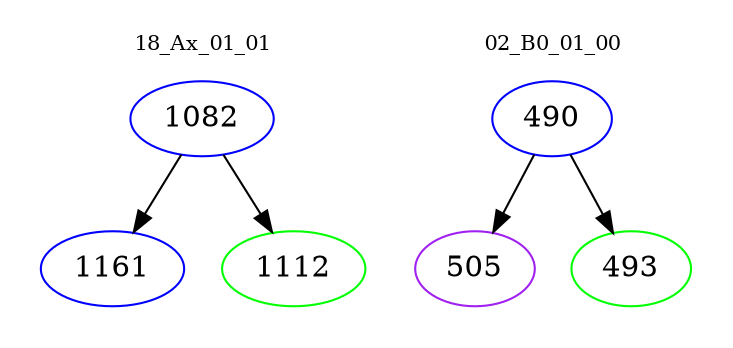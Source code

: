 digraph{
subgraph cluster_0 {
color = white
label = "18_Ax_01_01";
fontsize=10;
T0_1082 [label="1082", color="blue"]
T0_1082 -> T0_1161 [color="black"]
T0_1161 [label="1161", color="blue"]
T0_1082 -> T0_1112 [color="black"]
T0_1112 [label="1112", color="green"]
}
subgraph cluster_1 {
color = white
label = "02_B0_01_00";
fontsize=10;
T1_490 [label="490", color="blue"]
T1_490 -> T1_505 [color="black"]
T1_505 [label="505", color="purple"]
T1_490 -> T1_493 [color="black"]
T1_493 [label="493", color="green"]
}
}

